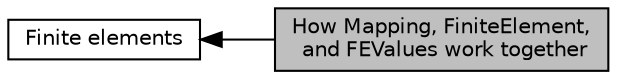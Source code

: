 digraph "How Mapping, FiniteElement, and FEValues work together"
{
  edge [fontname="Helvetica",fontsize="10",labelfontname="Helvetica",labelfontsize="10"];
  node [fontname="Helvetica",fontsize="10",shape=box];
  rankdir=LR;
  Node2 [label="Finite elements",height=0.2,width=0.4,color="black", fillcolor="white", style="filled",URL="$group__feall.html",tooltip="All classes related to shape functions and to access to shape functions. This concerns the actual val..."];
  Node1 [label="How Mapping, FiniteElement,\l and FEValues work together",height=0.2,width=0.4,color="black", fillcolor="grey75", style="filled", fontcolor="black",tooltip="FEValues work together."];
  Node2->Node1 [shape=plaintext, dir="back", style="solid"];
}
